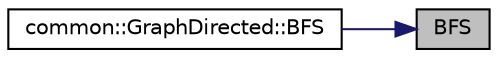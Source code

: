 digraph "BFS"
{
 // INTERACTIVE_SVG=YES
 // LATEX_PDF_SIZE
  bgcolor="transparent";
  edge [fontname="Helvetica",fontsize="10",labelfontname="Helvetica",labelfontsize="10"];
  node [fontname="Helvetica",fontsize="10",shape=record];
  rankdir="RL";
  Node1 [label="BFS",height=0.2,width=0.4,color="black", fillcolor="grey75", style="filled", fontcolor="black",tooltip=" "];
  Node1 -> Node2 [dir="back",color="midnightblue",fontsize="10",style="solid",fontname="Helvetica"];
  Node2 [label="common::GraphDirected::BFS",height=0.2,width=0.4,color="black",URL="$d2/d0d/classcommon_1_1GraphDirected_ade13d4605967d4ec20bb4d462eb6e624.html#ade13d4605967d4ec20bb4d462eb6e624",tooltip=" "];
}
